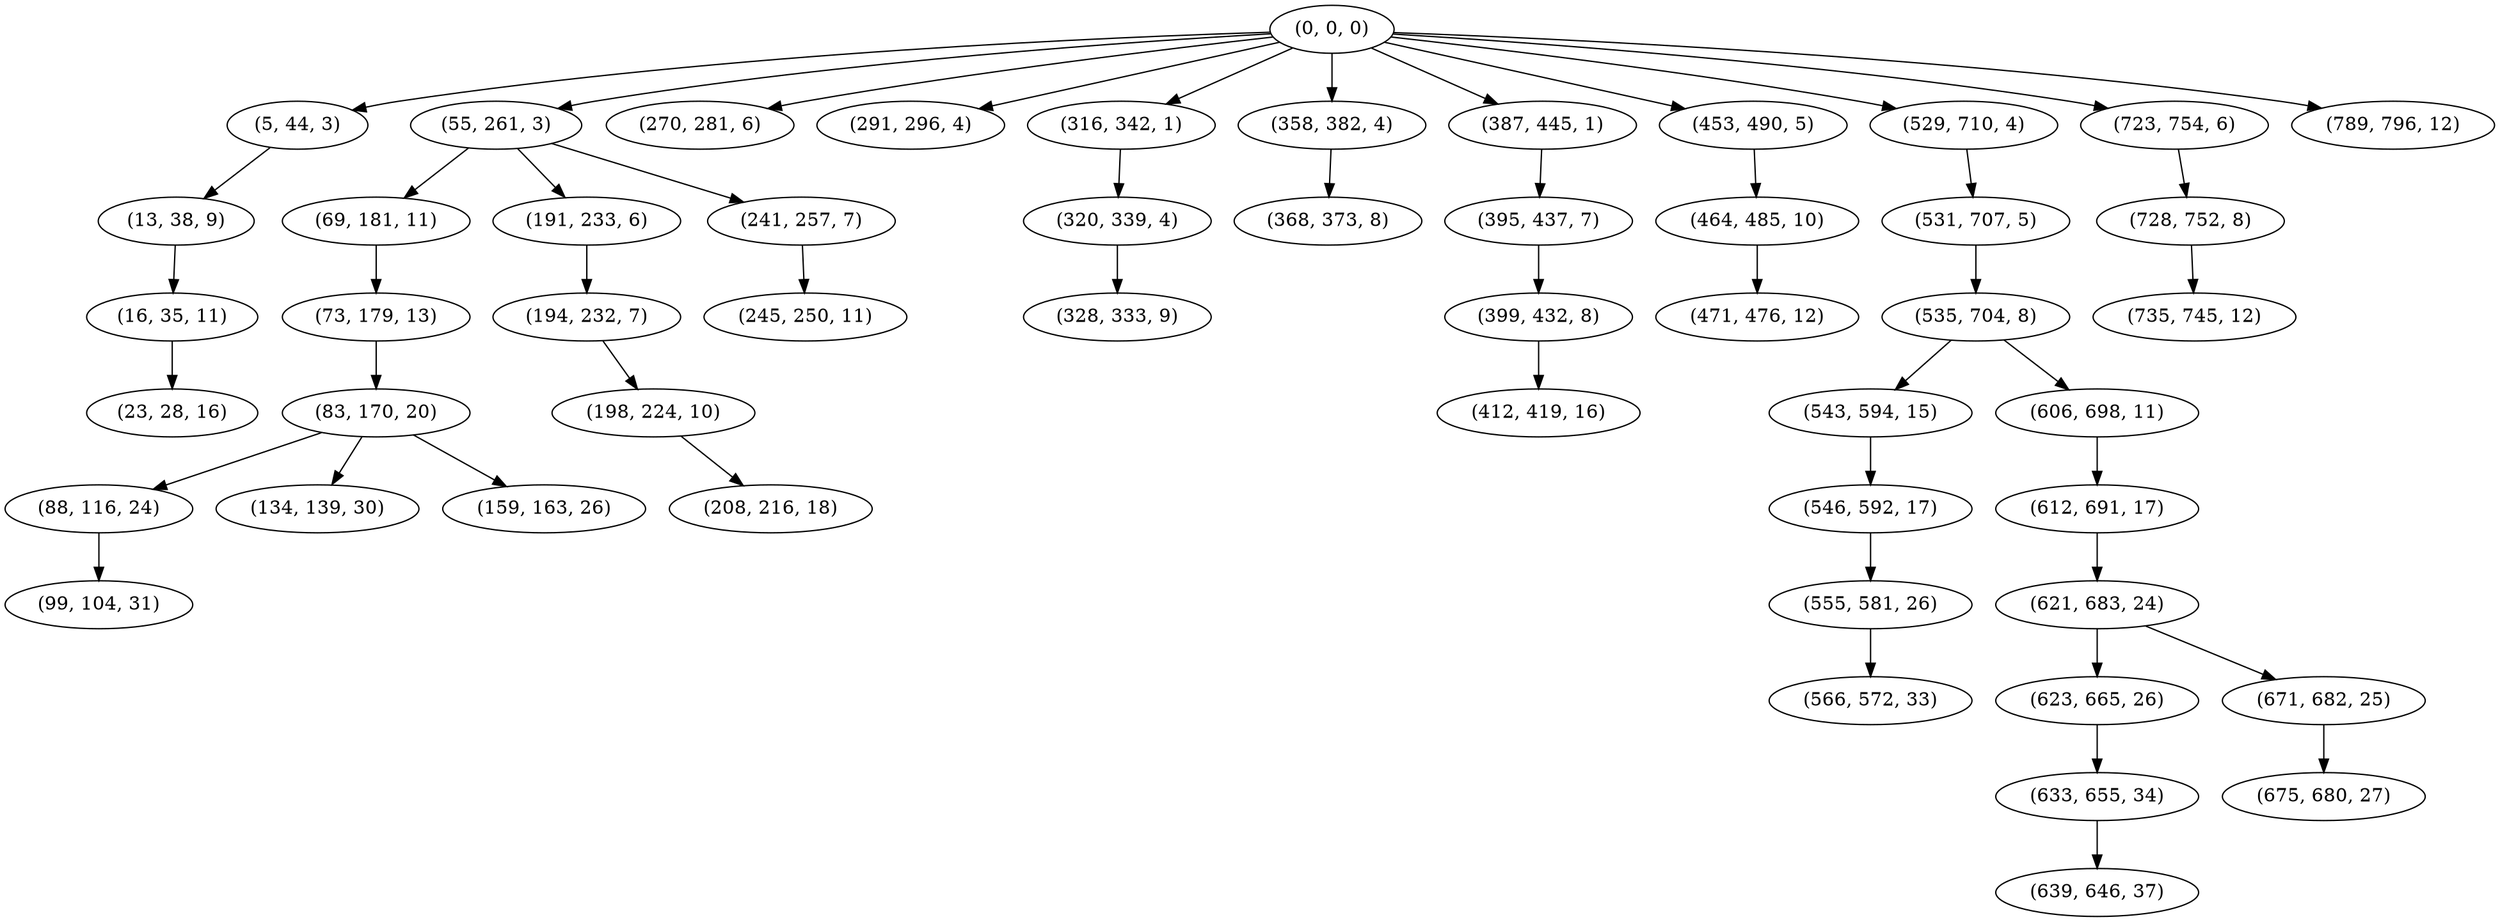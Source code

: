 digraph tree {
    "(0, 0, 0)";
    "(5, 44, 3)";
    "(13, 38, 9)";
    "(16, 35, 11)";
    "(23, 28, 16)";
    "(55, 261, 3)";
    "(69, 181, 11)";
    "(73, 179, 13)";
    "(83, 170, 20)";
    "(88, 116, 24)";
    "(99, 104, 31)";
    "(134, 139, 30)";
    "(159, 163, 26)";
    "(191, 233, 6)";
    "(194, 232, 7)";
    "(198, 224, 10)";
    "(208, 216, 18)";
    "(241, 257, 7)";
    "(245, 250, 11)";
    "(270, 281, 6)";
    "(291, 296, 4)";
    "(316, 342, 1)";
    "(320, 339, 4)";
    "(328, 333, 9)";
    "(358, 382, 4)";
    "(368, 373, 8)";
    "(387, 445, 1)";
    "(395, 437, 7)";
    "(399, 432, 8)";
    "(412, 419, 16)";
    "(453, 490, 5)";
    "(464, 485, 10)";
    "(471, 476, 12)";
    "(529, 710, 4)";
    "(531, 707, 5)";
    "(535, 704, 8)";
    "(543, 594, 15)";
    "(546, 592, 17)";
    "(555, 581, 26)";
    "(566, 572, 33)";
    "(606, 698, 11)";
    "(612, 691, 17)";
    "(621, 683, 24)";
    "(623, 665, 26)";
    "(633, 655, 34)";
    "(639, 646, 37)";
    "(671, 682, 25)";
    "(675, 680, 27)";
    "(723, 754, 6)";
    "(728, 752, 8)";
    "(735, 745, 12)";
    "(789, 796, 12)";
    "(0, 0, 0)" -> "(5, 44, 3)";
    "(0, 0, 0)" -> "(55, 261, 3)";
    "(0, 0, 0)" -> "(270, 281, 6)";
    "(0, 0, 0)" -> "(291, 296, 4)";
    "(0, 0, 0)" -> "(316, 342, 1)";
    "(0, 0, 0)" -> "(358, 382, 4)";
    "(0, 0, 0)" -> "(387, 445, 1)";
    "(0, 0, 0)" -> "(453, 490, 5)";
    "(0, 0, 0)" -> "(529, 710, 4)";
    "(0, 0, 0)" -> "(723, 754, 6)";
    "(0, 0, 0)" -> "(789, 796, 12)";
    "(5, 44, 3)" -> "(13, 38, 9)";
    "(13, 38, 9)" -> "(16, 35, 11)";
    "(16, 35, 11)" -> "(23, 28, 16)";
    "(55, 261, 3)" -> "(69, 181, 11)";
    "(55, 261, 3)" -> "(191, 233, 6)";
    "(55, 261, 3)" -> "(241, 257, 7)";
    "(69, 181, 11)" -> "(73, 179, 13)";
    "(73, 179, 13)" -> "(83, 170, 20)";
    "(83, 170, 20)" -> "(88, 116, 24)";
    "(83, 170, 20)" -> "(134, 139, 30)";
    "(83, 170, 20)" -> "(159, 163, 26)";
    "(88, 116, 24)" -> "(99, 104, 31)";
    "(191, 233, 6)" -> "(194, 232, 7)";
    "(194, 232, 7)" -> "(198, 224, 10)";
    "(198, 224, 10)" -> "(208, 216, 18)";
    "(241, 257, 7)" -> "(245, 250, 11)";
    "(316, 342, 1)" -> "(320, 339, 4)";
    "(320, 339, 4)" -> "(328, 333, 9)";
    "(358, 382, 4)" -> "(368, 373, 8)";
    "(387, 445, 1)" -> "(395, 437, 7)";
    "(395, 437, 7)" -> "(399, 432, 8)";
    "(399, 432, 8)" -> "(412, 419, 16)";
    "(453, 490, 5)" -> "(464, 485, 10)";
    "(464, 485, 10)" -> "(471, 476, 12)";
    "(529, 710, 4)" -> "(531, 707, 5)";
    "(531, 707, 5)" -> "(535, 704, 8)";
    "(535, 704, 8)" -> "(543, 594, 15)";
    "(535, 704, 8)" -> "(606, 698, 11)";
    "(543, 594, 15)" -> "(546, 592, 17)";
    "(546, 592, 17)" -> "(555, 581, 26)";
    "(555, 581, 26)" -> "(566, 572, 33)";
    "(606, 698, 11)" -> "(612, 691, 17)";
    "(612, 691, 17)" -> "(621, 683, 24)";
    "(621, 683, 24)" -> "(623, 665, 26)";
    "(621, 683, 24)" -> "(671, 682, 25)";
    "(623, 665, 26)" -> "(633, 655, 34)";
    "(633, 655, 34)" -> "(639, 646, 37)";
    "(671, 682, 25)" -> "(675, 680, 27)";
    "(723, 754, 6)" -> "(728, 752, 8)";
    "(728, 752, 8)" -> "(735, 745, 12)";
}
